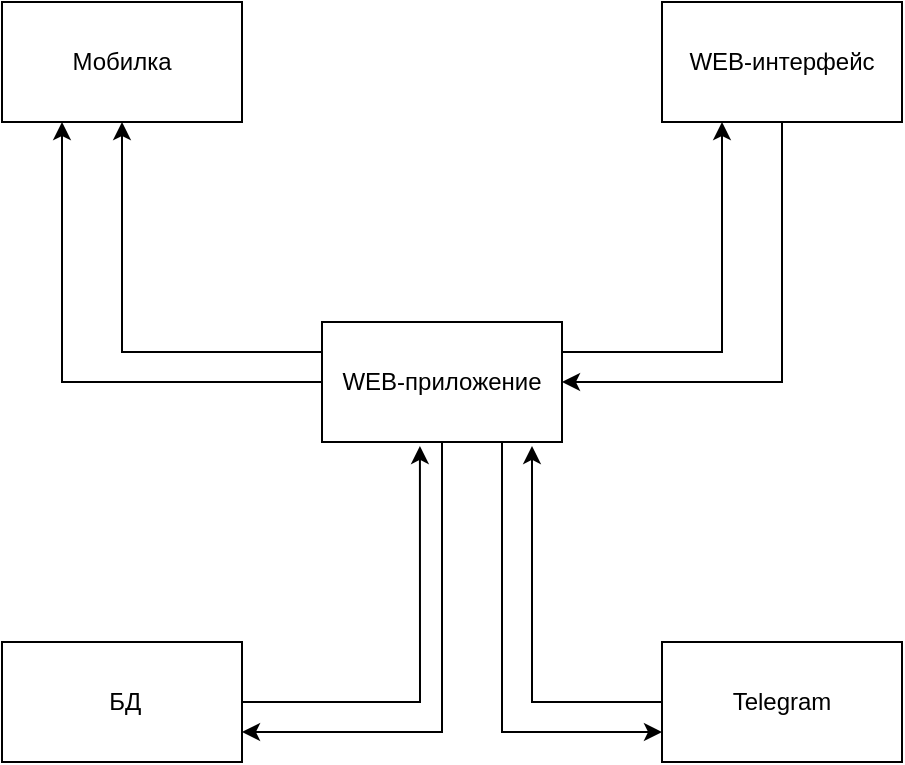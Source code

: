 <mxfile version="14.2.9" type="github">
  <diagram id="F0hlvu25ErE_IQJjwqdu" name="Page-1">
    <mxGraphModel dx="946" dy="614" grid="1" gridSize="10" guides="1" tooltips="1" connect="1" arrows="1" fold="1" page="1" pageScale="1" pageWidth="827" pageHeight="1169" math="0" shadow="0">
      <root>
        <mxCell id="0" />
        <mxCell id="1" parent="0" />
        <mxCell id="nOkizURCnm74HPiPfurn-7" style="edgeStyle=orthogonalEdgeStyle;rounded=0;orthogonalLoop=1;jettySize=auto;html=1;exitX=0.5;exitY=1;exitDx=0;exitDy=0;entryX=1;entryY=0.75;entryDx=0;entryDy=0;" edge="1" parent="1" source="nOkizURCnm74HPiPfurn-1" target="nOkizURCnm74HPiPfurn-5">
          <mxGeometry relative="1" as="geometry" />
        </mxCell>
        <mxCell id="nOkizURCnm74HPiPfurn-8" style="edgeStyle=orthogonalEdgeStyle;rounded=0;orthogonalLoop=1;jettySize=auto;html=1;exitX=0.75;exitY=1;exitDx=0;exitDy=0;entryX=0;entryY=0.75;entryDx=0;entryDy=0;" edge="1" parent="1" source="nOkizURCnm74HPiPfurn-1" target="nOkizURCnm74HPiPfurn-4">
          <mxGeometry relative="1" as="geometry" />
        </mxCell>
        <mxCell id="nOkizURCnm74HPiPfurn-13" style="edgeStyle=orthogonalEdgeStyle;rounded=0;orthogonalLoop=1;jettySize=auto;html=1;exitX=1;exitY=0.25;exitDx=0;exitDy=0;entryX=0.25;entryY=1;entryDx=0;entryDy=0;" edge="1" parent="1" source="nOkizURCnm74HPiPfurn-1" target="nOkizURCnm74HPiPfurn-2">
          <mxGeometry relative="1" as="geometry" />
        </mxCell>
        <mxCell id="nOkizURCnm74HPiPfurn-16" style="edgeStyle=orthogonalEdgeStyle;rounded=0;orthogonalLoop=1;jettySize=auto;html=1;exitX=0;exitY=0.25;exitDx=0;exitDy=0;entryX=0.5;entryY=1;entryDx=0;entryDy=0;" edge="1" parent="1" source="nOkizURCnm74HPiPfurn-1" target="nOkizURCnm74HPiPfurn-3">
          <mxGeometry relative="1" as="geometry" />
        </mxCell>
        <mxCell id="nOkizURCnm74HPiPfurn-17" style="edgeStyle=orthogonalEdgeStyle;rounded=0;orthogonalLoop=1;jettySize=auto;html=1;exitX=0;exitY=0.5;exitDx=0;exitDy=0;entryX=0.25;entryY=1;entryDx=0;entryDy=0;" edge="1" parent="1" source="nOkizURCnm74HPiPfurn-1" target="nOkizURCnm74HPiPfurn-3">
          <mxGeometry relative="1" as="geometry" />
        </mxCell>
        <mxCell id="nOkizURCnm74HPiPfurn-1" value="WEB-приложение" style="rounded=0;whiteSpace=wrap;html=1;" vertex="1" parent="1">
          <mxGeometry x="350" y="290" width="120" height="60" as="geometry" />
        </mxCell>
        <mxCell id="nOkizURCnm74HPiPfurn-15" style="edgeStyle=orthogonalEdgeStyle;rounded=0;orthogonalLoop=1;jettySize=auto;html=1;exitX=0.5;exitY=1;exitDx=0;exitDy=0;entryX=1;entryY=0.5;entryDx=0;entryDy=0;" edge="1" parent="1" source="nOkizURCnm74HPiPfurn-2" target="nOkizURCnm74HPiPfurn-1">
          <mxGeometry relative="1" as="geometry" />
        </mxCell>
        <mxCell id="nOkizURCnm74HPiPfurn-2" value="WEB-интерфейс" style="rounded=0;whiteSpace=wrap;html=1;" vertex="1" parent="1">
          <mxGeometry x="520" y="130" width="120" height="60" as="geometry" />
        </mxCell>
        <mxCell id="nOkizURCnm74HPiPfurn-3" value="Мобилка" style="rounded=0;whiteSpace=wrap;html=1;" vertex="1" parent="1">
          <mxGeometry x="190" y="130" width="120" height="60" as="geometry" />
        </mxCell>
        <mxCell id="nOkizURCnm74HPiPfurn-9" style="edgeStyle=orthogonalEdgeStyle;rounded=0;orthogonalLoop=1;jettySize=auto;html=1;exitX=0;exitY=0.5;exitDx=0;exitDy=0;entryX=0.875;entryY=1.033;entryDx=0;entryDy=0;entryPerimeter=0;" edge="1" parent="1" source="nOkizURCnm74HPiPfurn-4" target="nOkizURCnm74HPiPfurn-1">
          <mxGeometry relative="1" as="geometry" />
        </mxCell>
        <mxCell id="nOkizURCnm74HPiPfurn-4" value="Telegram" style="rounded=0;whiteSpace=wrap;html=1;" vertex="1" parent="1">
          <mxGeometry x="520" y="450" width="120" height="60" as="geometry" />
        </mxCell>
        <mxCell id="nOkizURCnm74HPiPfurn-12" style="edgeStyle=orthogonalEdgeStyle;rounded=0;orthogonalLoop=1;jettySize=auto;html=1;exitX=1;exitY=0.5;exitDx=0;exitDy=0;entryX=0.408;entryY=1.033;entryDx=0;entryDy=0;entryPerimeter=0;" edge="1" parent="1" source="nOkizURCnm74HPiPfurn-5" target="nOkizURCnm74HPiPfurn-1">
          <mxGeometry relative="1" as="geometry" />
        </mxCell>
        <mxCell id="nOkizURCnm74HPiPfurn-5" value="&amp;nbsp;БД" style="rounded=0;whiteSpace=wrap;html=1;" vertex="1" parent="1">
          <mxGeometry x="190" y="450" width="120" height="60" as="geometry" />
        </mxCell>
      </root>
    </mxGraphModel>
  </diagram>
</mxfile>
